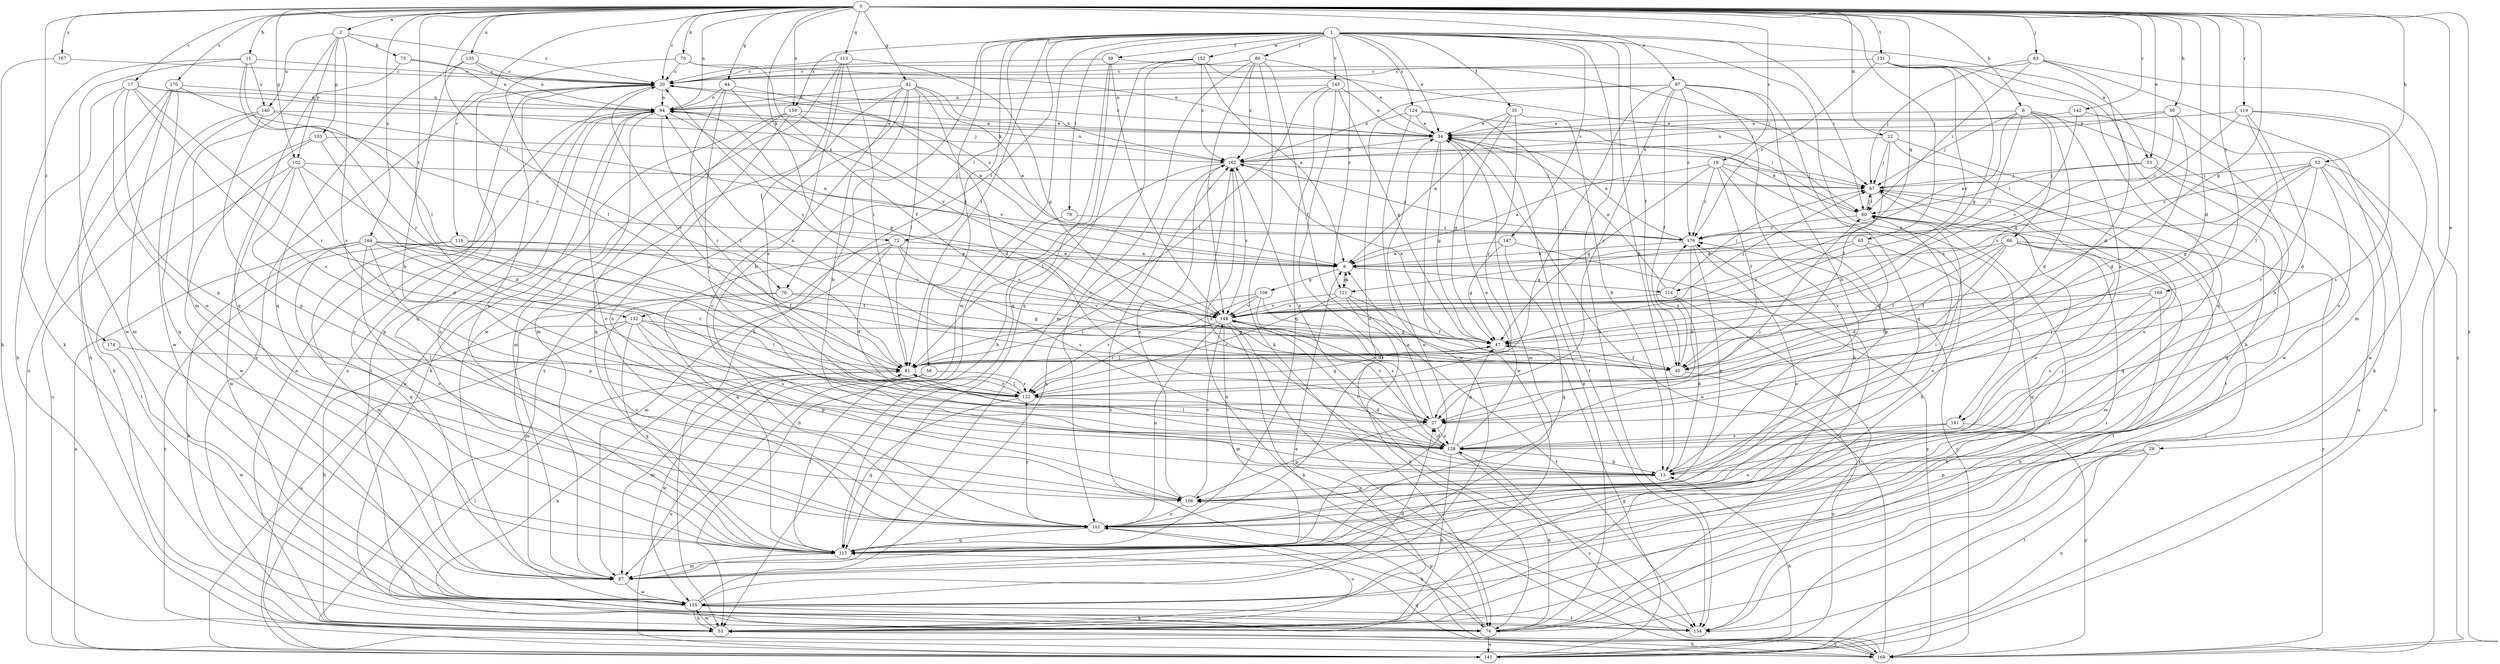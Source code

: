 strict digraph  {
0;
1;
2;
6;
8;
11;
13;
17;
18;
20;
22;
27;
28;
33;
34;
35;
39;
40;
42;
44;
47;
50;
52;
53;
58;
60;
63;
65;
66;
67;
70;
72;
73;
74;
76;
79;
80;
81;
87;
94;
97;
101;
102;
103;
106;
108;
113;
114;
115;
116;
119;
121;
122;
124;
128;
131;
132;
134;
135;
140;
141;
142;
145;
147;
148;
152;
155;
159;
161;
162;
164;
167;
168;
169;
170;
174;
176;
0 -> 2  [label=a];
0 -> 8  [label=b];
0 -> 11  [label=b];
0 -> 17  [label=c];
0 -> 18  [label=c];
0 -> 20  [label=c];
0 -> 22  [label=d];
0 -> 27  [label=d];
0 -> 28  [label=e];
0 -> 33  [label=e];
0 -> 42  [label=g];
0 -> 44  [label=g];
0 -> 47  [label=g];
0 -> 50  [label=h];
0 -> 52  [label=h];
0 -> 63  [label=j];
0 -> 65  [label=j];
0 -> 70  [label=k];
0 -> 72  [label=k];
0 -> 76  [label=l];
0 -> 94  [label=n];
0 -> 97  [label=o];
0 -> 102  [label=p];
0 -> 113  [label=q];
0 -> 114  [label=q];
0 -> 116  [label=r];
0 -> 119  [label=r];
0 -> 131  [label=t];
0 -> 132  [label=t];
0 -> 135  [label=u];
0 -> 142  [label=v];
0 -> 159  [label=x];
0 -> 164  [label=y];
0 -> 167  [label=y];
0 -> 168  [label=y];
0 -> 169  [label=y];
0 -> 170  [label=z];
0 -> 174  [label=z];
1 -> 13  [label=b];
1 -> 33  [label=e];
1 -> 34  [label=e];
1 -> 35  [label=f];
1 -> 39  [label=f];
1 -> 40  [label=f];
1 -> 53  [label=h];
1 -> 58  [label=i];
1 -> 60  [label=i];
1 -> 72  [label=k];
1 -> 76  [label=l];
1 -> 79  [label=l];
1 -> 80  [label=l];
1 -> 81  [label=l];
1 -> 87  [label=m];
1 -> 121  [label=r];
1 -> 124  [label=s];
1 -> 132  [label=t];
1 -> 134  [label=t];
1 -> 145  [label=v];
1 -> 147  [label=v];
1 -> 152  [label=w];
1 -> 159  [label=x];
1 -> 161  [label=x];
2 -> 20  [label=c];
2 -> 73  [label=k];
2 -> 87  [label=m];
2 -> 102  [label=p];
2 -> 103  [label=p];
2 -> 128  [label=s];
2 -> 140  [label=u];
6 -> 94  [label=n];
6 -> 106  [label=p];
6 -> 114  [label=q];
6 -> 121  [label=r];
8 -> 6  [label=a];
8 -> 27  [label=d];
8 -> 34  [label=e];
8 -> 66  [label=j];
8 -> 67  [label=j];
8 -> 121  [label=r];
8 -> 155  [label=w];
8 -> 161  [label=x];
11 -> 20  [label=c];
11 -> 74  [label=k];
11 -> 81  [label=l];
11 -> 122  [label=r];
11 -> 140  [label=u];
11 -> 155  [label=w];
13 -> 60  [label=i];
13 -> 67  [label=j];
13 -> 108  [label=p];
13 -> 148  [label=v];
13 -> 162  [label=x];
17 -> 53  [label=h];
17 -> 67  [label=j];
17 -> 94  [label=n];
17 -> 101  [label=o];
17 -> 108  [label=p];
17 -> 122  [label=r];
17 -> 128  [label=s];
18 -> 6  [label=a];
18 -> 40  [label=f];
18 -> 47  [label=g];
18 -> 53  [label=h];
18 -> 67  [label=j];
18 -> 108  [label=p];
18 -> 176  [label=z];
20 -> 94  [label=n];
20 -> 101  [label=o];
20 -> 115  [label=q];
20 -> 141  [label=u];
20 -> 176  [label=z];
22 -> 40  [label=f];
22 -> 67  [label=j];
22 -> 101  [label=o];
22 -> 134  [label=t];
22 -> 162  [label=x];
27 -> 6  [label=a];
27 -> 108  [label=p];
27 -> 128  [label=s];
27 -> 148  [label=v];
28 -> 13  [label=b];
28 -> 108  [label=p];
28 -> 134  [label=t];
28 -> 141  [label=u];
33 -> 60  [label=i];
33 -> 67  [label=j];
33 -> 115  [label=q];
33 -> 141  [label=u];
34 -> 20  [label=c];
34 -> 47  [label=g];
34 -> 87  [label=m];
34 -> 155  [label=w];
34 -> 162  [label=x];
35 -> 6  [label=a];
35 -> 13  [label=b];
35 -> 34  [label=e];
35 -> 47  [label=g];
35 -> 122  [label=r];
39 -> 20  [label=c];
39 -> 53  [label=h];
39 -> 67  [label=j];
39 -> 115  [label=q];
39 -> 148  [label=v];
40 -> 94  [label=n];
40 -> 141  [label=u];
40 -> 176  [label=z];
42 -> 6  [label=a];
42 -> 13  [label=b];
42 -> 27  [label=d];
42 -> 81  [label=l];
42 -> 87  [label=m];
42 -> 94  [label=n];
42 -> 101  [label=o];
42 -> 162  [label=x];
42 -> 169  [label=y];
44 -> 6  [label=a];
44 -> 94  [label=n];
44 -> 122  [label=r];
44 -> 128  [label=s];
44 -> 148  [label=v];
47 -> 20  [label=c];
47 -> 40  [label=f];
47 -> 81  [label=l];
47 -> 162  [label=x];
50 -> 27  [label=d];
50 -> 34  [label=e];
50 -> 74  [label=k];
50 -> 162  [label=x];
50 -> 176  [label=z];
52 -> 47  [label=g];
52 -> 67  [label=j];
52 -> 122  [label=r];
52 -> 128  [label=s];
52 -> 141  [label=u];
52 -> 148  [label=v];
52 -> 169  [label=y];
52 -> 176  [label=z];
53 -> 6  [label=a];
53 -> 20  [label=c];
53 -> 60  [label=i];
53 -> 94  [label=n];
53 -> 101  [label=o];
53 -> 155  [label=w];
53 -> 169  [label=y];
58 -> 87  [label=m];
58 -> 122  [label=r];
58 -> 141  [label=u];
58 -> 155  [label=w];
60 -> 34  [label=e];
60 -> 67  [label=j];
60 -> 101  [label=o];
60 -> 176  [label=z];
63 -> 20  [label=c];
63 -> 27  [label=d];
63 -> 60  [label=i];
63 -> 67  [label=j];
63 -> 87  [label=m];
63 -> 169  [label=y];
65 -> 6  [label=a];
65 -> 40  [label=f];
65 -> 115  [label=q];
65 -> 148  [label=v];
66 -> 6  [label=a];
66 -> 27  [label=d];
66 -> 40  [label=f];
66 -> 81  [label=l];
66 -> 87  [label=m];
66 -> 134  [label=t];
66 -> 169  [label=y];
67 -> 60  [label=i];
67 -> 101  [label=o];
67 -> 115  [label=q];
70 -> 20  [label=c];
70 -> 34  [label=e];
70 -> 40  [label=f];
70 -> 81  [label=l];
72 -> 6  [label=a];
72 -> 27  [label=d];
72 -> 87  [label=m];
72 -> 115  [label=q];
72 -> 128  [label=s];
72 -> 148  [label=v];
73 -> 20  [label=c];
73 -> 94  [label=n];
73 -> 115  [label=q];
74 -> 34  [label=e];
74 -> 60  [label=i];
74 -> 81  [label=l];
74 -> 108  [label=p];
74 -> 141  [label=u];
74 -> 176  [label=z];
76 -> 47  [label=g];
76 -> 87  [label=m];
76 -> 101  [label=o];
76 -> 148  [label=v];
79 -> 53  [label=h];
79 -> 176  [label=z];
80 -> 20  [label=c];
80 -> 34  [label=e];
80 -> 40  [label=f];
80 -> 74  [label=k];
80 -> 101  [label=o];
80 -> 148  [label=v];
80 -> 162  [label=x];
81 -> 20  [label=c];
81 -> 74  [label=k];
81 -> 122  [label=r];
87 -> 20  [label=c];
87 -> 155  [label=w];
94 -> 34  [label=e];
94 -> 47  [label=g];
94 -> 74  [label=k];
94 -> 81  [label=l];
94 -> 87  [label=m];
94 -> 101  [label=o];
94 -> 134  [label=t];
97 -> 13  [label=b];
97 -> 40  [label=f];
97 -> 53  [label=h];
97 -> 81  [label=l];
97 -> 94  [label=n];
97 -> 115  [label=q];
97 -> 122  [label=r];
97 -> 162  [label=x];
97 -> 176  [label=z];
101 -> 74  [label=k];
101 -> 115  [label=q];
101 -> 122  [label=r];
102 -> 27  [label=d];
102 -> 67  [label=j];
102 -> 108  [label=p];
102 -> 122  [label=r];
102 -> 134  [label=t];
102 -> 155  [label=w];
103 -> 27  [label=d];
103 -> 141  [label=u];
103 -> 155  [label=w];
103 -> 162  [label=x];
106 -> 27  [label=d];
106 -> 81  [label=l];
106 -> 122  [label=r];
106 -> 128  [label=s];
106 -> 148  [label=v];
108 -> 101  [label=o];
108 -> 148  [label=v];
108 -> 162  [label=x];
113 -> 13  [label=b];
113 -> 20  [label=c];
113 -> 47  [label=g];
113 -> 81  [label=l];
113 -> 128  [label=s];
113 -> 155  [label=w];
114 -> 13  [label=b];
114 -> 34  [label=e];
114 -> 67  [label=j];
114 -> 134  [label=t];
114 -> 148  [label=v];
115 -> 34  [label=e];
115 -> 67  [label=j];
115 -> 81  [label=l];
115 -> 87  [label=m];
115 -> 94  [label=n];
116 -> 6  [label=a];
116 -> 40  [label=f];
116 -> 87  [label=m];
116 -> 169  [label=y];
119 -> 27  [label=d];
119 -> 34  [label=e];
119 -> 47  [label=g];
119 -> 81  [label=l];
119 -> 128  [label=s];
119 -> 155  [label=w];
121 -> 6  [label=a];
121 -> 40  [label=f];
121 -> 74  [label=k];
121 -> 122  [label=r];
121 -> 134  [label=t];
121 -> 148  [label=v];
122 -> 27  [label=d];
122 -> 47  [label=g];
122 -> 81  [label=l];
122 -> 115  [label=q];
124 -> 34  [label=e];
124 -> 60  [label=i];
124 -> 101  [label=o];
124 -> 134  [label=t];
124 -> 155  [label=w];
128 -> 13  [label=b];
128 -> 27  [label=d];
128 -> 34  [label=e];
128 -> 47  [label=g];
128 -> 53  [label=h];
128 -> 60  [label=i];
128 -> 74  [label=k];
128 -> 81  [label=l];
128 -> 162  [label=x];
131 -> 20  [label=c];
131 -> 47  [label=g];
131 -> 74  [label=k];
131 -> 115  [label=q];
131 -> 148  [label=v];
131 -> 176  [label=z];
132 -> 47  [label=g];
132 -> 53  [label=h];
132 -> 81  [label=l];
132 -> 108  [label=p];
132 -> 115  [label=q];
132 -> 128  [label=s];
132 -> 141  [label=u];
134 -> 162  [label=x];
135 -> 13  [label=b];
135 -> 20  [label=c];
135 -> 94  [label=n];
135 -> 115  [label=q];
140 -> 34  [label=e];
140 -> 53  [label=h];
140 -> 108  [label=p];
140 -> 115  [label=q];
140 -> 176  [label=z];
141 -> 13  [label=b];
141 -> 47  [label=g];
141 -> 60  [label=i];
142 -> 13  [label=b];
142 -> 34  [label=e];
142 -> 148  [label=v];
145 -> 34  [label=e];
145 -> 47  [label=g];
145 -> 81  [label=l];
145 -> 94  [label=n];
145 -> 115  [label=q];
145 -> 134  [label=t];
147 -> 6  [label=a];
147 -> 47  [label=g];
147 -> 115  [label=q];
147 -> 169  [label=y];
148 -> 47  [label=g];
148 -> 67  [label=j];
148 -> 74  [label=k];
148 -> 87  [label=m];
148 -> 101  [label=o];
148 -> 122  [label=r];
148 -> 169  [label=y];
152 -> 6  [label=a];
152 -> 20  [label=c];
152 -> 60  [label=i];
152 -> 87  [label=m];
152 -> 115  [label=q];
152 -> 162  [label=x];
155 -> 27  [label=d];
155 -> 53  [label=h];
155 -> 74  [label=k];
155 -> 134  [label=t];
155 -> 162  [label=x];
159 -> 34  [label=e];
159 -> 101  [label=o];
159 -> 115  [label=q];
159 -> 141  [label=u];
159 -> 148  [label=v];
161 -> 101  [label=o];
161 -> 128  [label=s];
161 -> 169  [label=y];
162 -> 67  [label=j];
162 -> 81  [label=l];
162 -> 94  [label=n];
162 -> 148  [label=v];
164 -> 6  [label=a];
164 -> 40  [label=f];
164 -> 74  [label=k];
164 -> 101  [label=o];
164 -> 108  [label=p];
164 -> 115  [label=q];
164 -> 122  [label=r];
164 -> 141  [label=u];
164 -> 148  [label=v];
167 -> 20  [label=c];
167 -> 53  [label=h];
168 -> 40  [label=f];
168 -> 53  [label=h];
168 -> 128  [label=s];
168 -> 148  [label=v];
169 -> 34  [label=e];
169 -> 53  [label=h];
169 -> 115  [label=q];
169 -> 128  [label=s];
169 -> 162  [label=x];
169 -> 176  [label=z];
170 -> 53  [label=h];
170 -> 87  [label=m];
170 -> 94  [label=n];
170 -> 141  [label=u];
170 -> 148  [label=v];
170 -> 155  [label=w];
174 -> 81  [label=l];
174 -> 155  [label=w];
176 -> 6  [label=a];
176 -> 27  [label=d];
176 -> 34  [label=e];
176 -> 101  [label=o];
176 -> 108  [label=p];
176 -> 162  [label=x];
}
